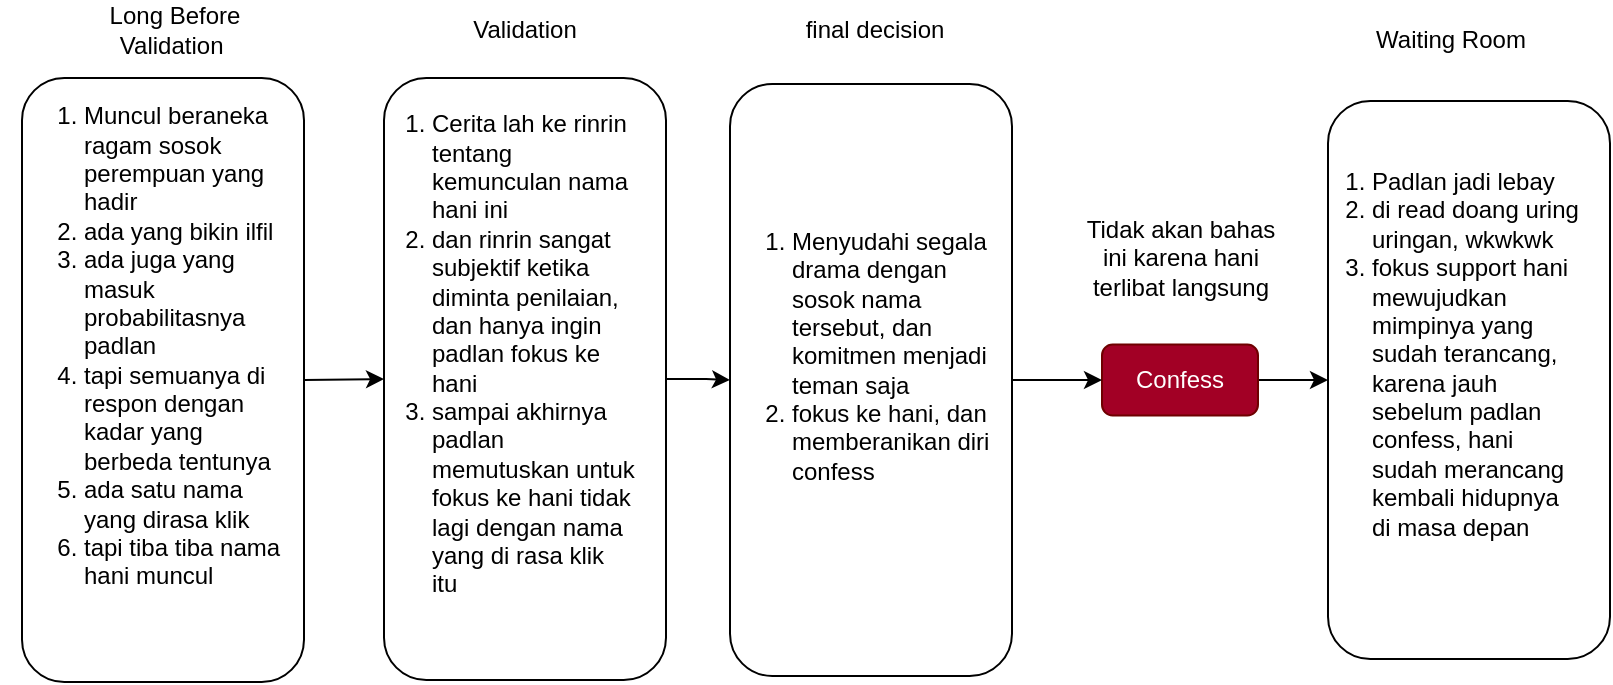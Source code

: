 <mxfile version="24.0.1" type="github">
  <diagram name="Page-1" id="nfLmqP0aIOFqjamlz-LX">
    <mxGraphModel dx="1257" dy="599" grid="0" gridSize="10" guides="1" tooltips="1" connect="1" arrows="1" fold="1" page="1" pageScale="1" pageWidth="850" pageHeight="1100" math="0" shadow="0">
      <root>
        <mxCell id="0" />
        <mxCell id="1" parent="0" />
        <mxCell id="ypvccT9BhRPl8u8Dt1xQ-7" value="&lt;br&gt;&lt;div&gt;&lt;br&gt;&lt;/div&gt;&lt;div style=&quot;&quot;&gt;&lt;br&gt;&lt;/div&gt;" style="rounded=1;whiteSpace=wrap;html=1;direction=south;align=left;" vertex="1" parent="1">
          <mxGeometry x="11" y="151" width="141" height="302" as="geometry" />
        </mxCell>
        <mxCell id="ypvccT9BhRPl8u8Dt1xQ-10" value="Long Before Validation&amp;nbsp;" style="text;html=1;align=center;verticalAlign=middle;whiteSpace=wrap;rounded=0;" vertex="1" parent="1">
          <mxGeometry x="38" y="112" width="99" height="30" as="geometry" />
        </mxCell>
        <mxCell id="ypvccT9BhRPl8u8Dt1xQ-11" value="Validation" style="text;html=1;align=center;verticalAlign=middle;whiteSpace=wrap;rounded=0;" vertex="1" parent="1">
          <mxGeometry x="213" y="112" width="99" height="30" as="geometry" />
        </mxCell>
        <mxCell id="ypvccT9BhRPl8u8Dt1xQ-12" value="final decision" style="text;html=1;align=center;verticalAlign=middle;whiteSpace=wrap;rounded=0;" vertex="1" parent="1">
          <mxGeometry x="388" y="112" width="99" height="30" as="geometry" />
        </mxCell>
        <mxCell id="ypvccT9BhRPl8u8Dt1xQ-22" value="" style="edgeStyle=orthogonalEdgeStyle;rounded=0;orthogonalLoop=1;jettySize=auto;html=1;" edge="1" parent="1" source="ypvccT9BhRPl8u8Dt1xQ-13" target="ypvccT9BhRPl8u8Dt1xQ-14">
          <mxGeometry relative="1" as="geometry" />
        </mxCell>
        <mxCell id="ypvccT9BhRPl8u8Dt1xQ-13" value="" style="rounded=1;whiteSpace=wrap;html=1;direction=south;" vertex="1" parent="1">
          <mxGeometry x="192" y="151" width="141" height="301" as="geometry" />
        </mxCell>
        <mxCell id="ypvccT9BhRPl8u8Dt1xQ-14" value="" style="rounded=1;whiteSpace=wrap;html=1;direction=south;" vertex="1" parent="1">
          <mxGeometry x="365" y="154" width="141" height="296" as="geometry" />
        </mxCell>
        <mxCell id="ypvccT9BhRPl8u8Dt1xQ-26" style="edgeStyle=orthogonalEdgeStyle;rounded=0;orthogonalLoop=1;jettySize=auto;html=1;exitX=1;exitY=0.5;exitDx=0;exitDy=0;entryX=0.5;entryY=1;entryDx=0;entryDy=0;" edge="1" parent="1" source="ypvccT9BhRPl8u8Dt1xQ-15" target="ypvccT9BhRPl8u8Dt1xQ-20">
          <mxGeometry relative="1" as="geometry" />
        </mxCell>
        <mxCell id="ypvccT9BhRPl8u8Dt1xQ-15" value="Confess" style="rounded=1;whiteSpace=wrap;html=1;fillColor=#a20025;fontColor=#ffffff;strokeColor=#6F0000;" vertex="1" parent="1">
          <mxGeometry x="551" y="284.25" width="78" height="35.5" as="geometry" />
        </mxCell>
        <mxCell id="ypvccT9BhRPl8u8Dt1xQ-16" value="" style="endArrow=classic;html=1;rounded=0;exitX=0.5;exitY=0;exitDx=0;exitDy=0;entryX=0.5;entryY=1;entryDx=0;entryDy=0;" edge="1" parent="1" source="ypvccT9BhRPl8u8Dt1xQ-7" target="ypvccT9BhRPl8u8Dt1xQ-13">
          <mxGeometry width="50" height="50" relative="1" as="geometry">
            <mxPoint x="399" y="246" as="sourcePoint" />
            <mxPoint x="449" y="196" as="targetPoint" />
          </mxGeometry>
        </mxCell>
        <mxCell id="ypvccT9BhRPl8u8Dt1xQ-19" value="" style="endArrow=classic;html=1;rounded=0;exitX=0.5;exitY=0;exitDx=0;exitDy=0;" edge="1" parent="1" source="ypvccT9BhRPl8u8Dt1xQ-14" target="ypvccT9BhRPl8u8Dt1xQ-15">
          <mxGeometry width="50" height="50" relative="1" as="geometry">
            <mxPoint x="399" y="246" as="sourcePoint" />
            <mxPoint x="449" y="196" as="targetPoint" />
          </mxGeometry>
        </mxCell>
        <mxCell id="ypvccT9BhRPl8u8Dt1xQ-20" value="" style="rounded=1;whiteSpace=wrap;html=1;direction=south;" vertex="1" parent="1">
          <mxGeometry x="664" y="162.5" width="141" height="279" as="geometry" />
        </mxCell>
        <mxCell id="ypvccT9BhRPl8u8Dt1xQ-21" value="Waiting Room" style="text;html=1;align=center;verticalAlign=middle;whiteSpace=wrap;rounded=0;" vertex="1" parent="1">
          <mxGeometry x="676" y="117" width="99" height="30" as="geometry" />
        </mxCell>
        <mxCell id="ypvccT9BhRPl8u8Dt1xQ-29" value="&lt;ol&gt;&lt;li&gt;Muncul beraneka ragam sosok perempuan yang hadir&lt;/li&gt;&lt;li&gt;ada yang bikin ilfil&lt;/li&gt;&lt;li&gt;ada juga yang masuk probabilitasnya padlan&lt;/li&gt;&lt;li&gt;tapi semuanya di respon dengan kadar yang berbeda tentunya&amp;nbsp;&lt;/li&gt;&lt;li&gt;ada satu nama yang dirasa klik&lt;/li&gt;&lt;li&gt;tapi tiba tiba nama hani muncul&lt;/li&gt;&lt;/ol&gt;" style="text;html=1;align=left;verticalAlign=middle;whiteSpace=wrap;rounded=0;" vertex="1" parent="1">
          <mxGeometry y="156" width="146" height="258" as="geometry" />
        </mxCell>
        <mxCell id="ypvccT9BhRPl8u8Dt1xQ-30" value="&lt;ol&gt;&lt;li&gt;Cerita lah ke rinrin tentang kemunculan nama hani ini&lt;/li&gt;&lt;li&gt;dan rinrin sangat subjektif ketika diminta penilaian, dan hanya ingin padlan fokus ke hani&lt;/li&gt;&lt;li&gt;sampai akhirnya padlan memutuskan untuk fokus ke hani tidak lagi dengan nama yang di rasa klik itu&amp;nbsp;&lt;/li&gt;&lt;/ol&gt;" style="text;html=1;align=left;verticalAlign=middle;whiteSpace=wrap;rounded=0;" vertex="1" parent="1">
          <mxGeometry x="174" y="160" width="146" height="258" as="geometry" />
        </mxCell>
        <mxCell id="ypvccT9BhRPl8u8Dt1xQ-31" value="&lt;ol&gt;&lt;li&gt;Menyudahi segala drama dengan sosok nama tersebut, dan komitmen menjadi teman saja&lt;/li&gt;&lt;li&gt;fokus ke hani, dan memberanikan diri confess&lt;/li&gt;&lt;/ol&gt;" style="text;html=1;align=left;verticalAlign=middle;whiteSpace=wrap;rounded=0;" vertex="1" parent="1">
          <mxGeometry x="354" y="160.5" width="146" height="258" as="geometry" />
        </mxCell>
        <mxCell id="ypvccT9BhRPl8u8Dt1xQ-32" value="Tidak akan bahas ini karena hani terlibat langsung" style="text;html=1;align=center;verticalAlign=middle;whiteSpace=wrap;rounded=0;" vertex="1" parent="1">
          <mxGeometry x="540.5" y="204" width="99" height="74" as="geometry" />
        </mxCell>
        <mxCell id="ypvccT9BhRPl8u8Dt1xQ-34" value="&lt;ol&gt;&lt;li&gt;Padlan jadi lebay&lt;/li&gt;&lt;li&gt;di read doang uring uringan, wkwkwk&lt;/li&gt;&lt;li&gt;fokus support hani mewujudkan mimpinya yang sudah terancang, karena jauh sebelum padlan confess, hani sudah merancang kembali hidupnya di masa depan&lt;/li&gt;&lt;/ol&gt;" style="text;html=1;align=left;verticalAlign=middle;whiteSpace=wrap;rounded=0;" vertex="1" parent="1">
          <mxGeometry x="644" y="160" width="146" height="258" as="geometry" />
        </mxCell>
      </root>
    </mxGraphModel>
  </diagram>
</mxfile>

